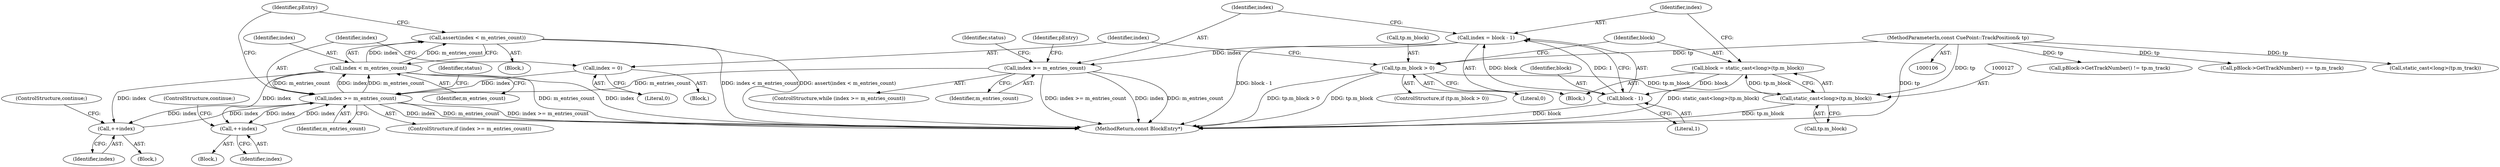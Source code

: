 digraph "0_Android_cc274e2abe8b2a6698a5c47d8aa4bb45f1f9538d_15@API" {
"1000224" [label="(Call,assert(index < m_entries_count))"];
"1000225" [label="(Call,index < m_entries_count)"];
"1000198" [label="(Call,index >= m_entries_count)"];
"1000250" [label="(Call,++index)"];
"1000263" [label="(Call,++index)"];
"1000192" [label="(Call,index = 0)"];
"1000138" [label="(Call,index >= m_entries_count)"];
"1000132" [label="(Call,index = block - 1)"];
"1000134" [label="(Call,block - 1)"];
"1000124" [label="(Call,block = static_cast<long>(tp.m_block))"];
"1000126" [label="(Call,static_cast<long>(tp.m_block))"];
"1000117" [label="(Call,tp.m_block > 0)"];
"1000108" [label="(MethodParameterIn,const CuePoint::TrackPosition& tp)"];
"1000108" [label="(MethodParameterIn,const CuePoint::TrackPosition& tp)"];
"1000249" [label="(Block,)"];
"1000116" [label="(ControlStructure,if (tp.m_block > 0))"];
"1000226" [label="(Identifier,index)"];
"1000206" [label="(Identifier,status)"];
"1000265" [label="(ControlStructure,continue;)"];
"1000109" [label="(Block,)"];
"1000117" [label="(Call,tp.m_block > 0)"];
"1000125" [label="(Identifier,block)"];
"1000138" [label="(Call,index >= m_entries_count)"];
"1000244" [label="(Call,pBlock->GetTrackNumber() != tp.m_track)"];
"1000199" [label="(Identifier,index)"];
"1000179" [label="(Call,pBlock->GetTrackNumber() == tp.m_track)"];
"1000163" [label="(Identifier,pEntry)"];
"1000197" [label="(ControlStructure,if (index >= m_entries_count))"];
"1000264" [label="(Identifier,index)"];
"1000136" [label="(Literal,1)"];
"1000251" [label="(Identifier,index)"];
"1000194" [label="(Literal,0)"];
"1000225" [label="(Call,index < m_entries_count)"];
"1000124" [label="(Call,block = static_cast<long>(tp.m_block))"];
"1000133" [label="(Identifier,index)"];
"1000118" [label="(Call,tp.m_block)"];
"1000193" [label="(Identifier,index)"];
"1000135" [label="(Identifier,block)"];
"1000137" [label="(ControlStructure,while (index >= m_entries_count))"];
"1000262" [label="(Block,)"];
"1000318" [label="(MethodReturn,const BlockEntry*)"];
"1000263" [label="(Call,++index)"];
"1000227" [label="(Identifier,m_entries_count)"];
"1000200" [label="(Identifier,m_entries_count)"];
"1000128" [label="(Call,tp.m_block)"];
"1000224" [label="(Call,assert(index < m_entries_count))"];
"1000198" [label="(Call,index >= m_entries_count)"];
"1000192" [label="(Call,index = 0)"];
"1000280" [label="(Call,static_cast<long>(tp.m_track))"];
"1000201" [label="(Block,)"];
"1000134" [label="(Call,block - 1)"];
"1000252" [label="(ControlStructure,continue;)"];
"1000250" [label="(Call,++index)"];
"1000121" [label="(Literal,0)"];
"1000139" [label="(Identifier,index)"];
"1000122" [label="(Block,)"];
"1000146" [label="(Identifier,status)"];
"1000126" [label="(Call,static_cast<long>(tp.m_block))"];
"1000132" [label="(Call,index = block - 1)"];
"1000229" [label="(Identifier,pEntry)"];
"1000140" [label="(Identifier,m_entries_count)"];
"1000224" -> "1000201"  [label="AST: "];
"1000224" -> "1000225"  [label="CFG: "];
"1000225" -> "1000224"  [label="AST: "];
"1000229" -> "1000224"  [label="CFG: "];
"1000224" -> "1000318"  [label="DDG: index < m_entries_count"];
"1000224" -> "1000318"  [label="DDG: assert(index < m_entries_count)"];
"1000225" -> "1000224"  [label="DDG: index"];
"1000225" -> "1000224"  [label="DDG: m_entries_count"];
"1000225" -> "1000227"  [label="CFG: "];
"1000226" -> "1000225"  [label="AST: "];
"1000227" -> "1000225"  [label="AST: "];
"1000225" -> "1000318"  [label="DDG: m_entries_count"];
"1000225" -> "1000318"  [label="DDG: index"];
"1000225" -> "1000198"  [label="DDG: m_entries_count"];
"1000198" -> "1000225"  [label="DDG: index"];
"1000198" -> "1000225"  [label="DDG: m_entries_count"];
"1000225" -> "1000250"  [label="DDG: index"];
"1000225" -> "1000263"  [label="DDG: index"];
"1000198" -> "1000197"  [label="AST: "];
"1000198" -> "1000200"  [label="CFG: "];
"1000199" -> "1000198"  [label="AST: "];
"1000200" -> "1000198"  [label="AST: "];
"1000206" -> "1000198"  [label="CFG: "];
"1000229" -> "1000198"  [label="CFG: "];
"1000198" -> "1000318"  [label="DDG: index"];
"1000198" -> "1000318"  [label="DDG: m_entries_count"];
"1000198" -> "1000318"  [label="DDG: index >= m_entries_count"];
"1000250" -> "1000198"  [label="DDG: index"];
"1000263" -> "1000198"  [label="DDG: index"];
"1000192" -> "1000198"  [label="DDG: index"];
"1000138" -> "1000198"  [label="DDG: m_entries_count"];
"1000198" -> "1000250"  [label="DDG: index"];
"1000198" -> "1000263"  [label="DDG: index"];
"1000250" -> "1000249"  [label="AST: "];
"1000250" -> "1000251"  [label="CFG: "];
"1000251" -> "1000250"  [label="AST: "];
"1000252" -> "1000250"  [label="CFG: "];
"1000263" -> "1000262"  [label="AST: "];
"1000263" -> "1000264"  [label="CFG: "];
"1000264" -> "1000263"  [label="AST: "];
"1000265" -> "1000263"  [label="CFG: "];
"1000192" -> "1000109"  [label="AST: "];
"1000192" -> "1000194"  [label="CFG: "];
"1000193" -> "1000192"  [label="AST: "];
"1000194" -> "1000192"  [label="AST: "];
"1000199" -> "1000192"  [label="CFG: "];
"1000138" -> "1000137"  [label="AST: "];
"1000138" -> "1000140"  [label="CFG: "];
"1000139" -> "1000138"  [label="AST: "];
"1000140" -> "1000138"  [label="AST: "];
"1000146" -> "1000138"  [label="CFG: "];
"1000163" -> "1000138"  [label="CFG: "];
"1000138" -> "1000318"  [label="DDG: index"];
"1000138" -> "1000318"  [label="DDG: m_entries_count"];
"1000138" -> "1000318"  [label="DDG: index >= m_entries_count"];
"1000132" -> "1000138"  [label="DDG: index"];
"1000132" -> "1000122"  [label="AST: "];
"1000132" -> "1000134"  [label="CFG: "];
"1000133" -> "1000132"  [label="AST: "];
"1000134" -> "1000132"  [label="AST: "];
"1000139" -> "1000132"  [label="CFG: "];
"1000132" -> "1000318"  [label="DDG: block - 1"];
"1000134" -> "1000132"  [label="DDG: block"];
"1000134" -> "1000132"  [label="DDG: 1"];
"1000134" -> "1000136"  [label="CFG: "];
"1000135" -> "1000134"  [label="AST: "];
"1000136" -> "1000134"  [label="AST: "];
"1000134" -> "1000318"  [label="DDG: block"];
"1000124" -> "1000134"  [label="DDG: block"];
"1000124" -> "1000122"  [label="AST: "];
"1000124" -> "1000126"  [label="CFG: "];
"1000125" -> "1000124"  [label="AST: "];
"1000126" -> "1000124"  [label="AST: "];
"1000133" -> "1000124"  [label="CFG: "];
"1000124" -> "1000318"  [label="DDG: static_cast<long>(tp.m_block)"];
"1000126" -> "1000124"  [label="DDG: tp.m_block"];
"1000126" -> "1000128"  [label="CFG: "];
"1000127" -> "1000126"  [label="AST: "];
"1000128" -> "1000126"  [label="AST: "];
"1000126" -> "1000318"  [label="DDG: tp.m_block"];
"1000117" -> "1000126"  [label="DDG: tp.m_block"];
"1000108" -> "1000126"  [label="DDG: tp"];
"1000117" -> "1000116"  [label="AST: "];
"1000117" -> "1000121"  [label="CFG: "];
"1000118" -> "1000117"  [label="AST: "];
"1000121" -> "1000117"  [label="AST: "];
"1000125" -> "1000117"  [label="CFG: "];
"1000193" -> "1000117"  [label="CFG: "];
"1000117" -> "1000318"  [label="DDG: tp.m_block > 0"];
"1000117" -> "1000318"  [label="DDG: tp.m_block"];
"1000108" -> "1000117"  [label="DDG: tp"];
"1000108" -> "1000106"  [label="AST: "];
"1000108" -> "1000318"  [label="DDG: tp"];
"1000108" -> "1000179"  [label="DDG: tp"];
"1000108" -> "1000244"  [label="DDG: tp"];
"1000108" -> "1000280"  [label="DDG: tp"];
}
